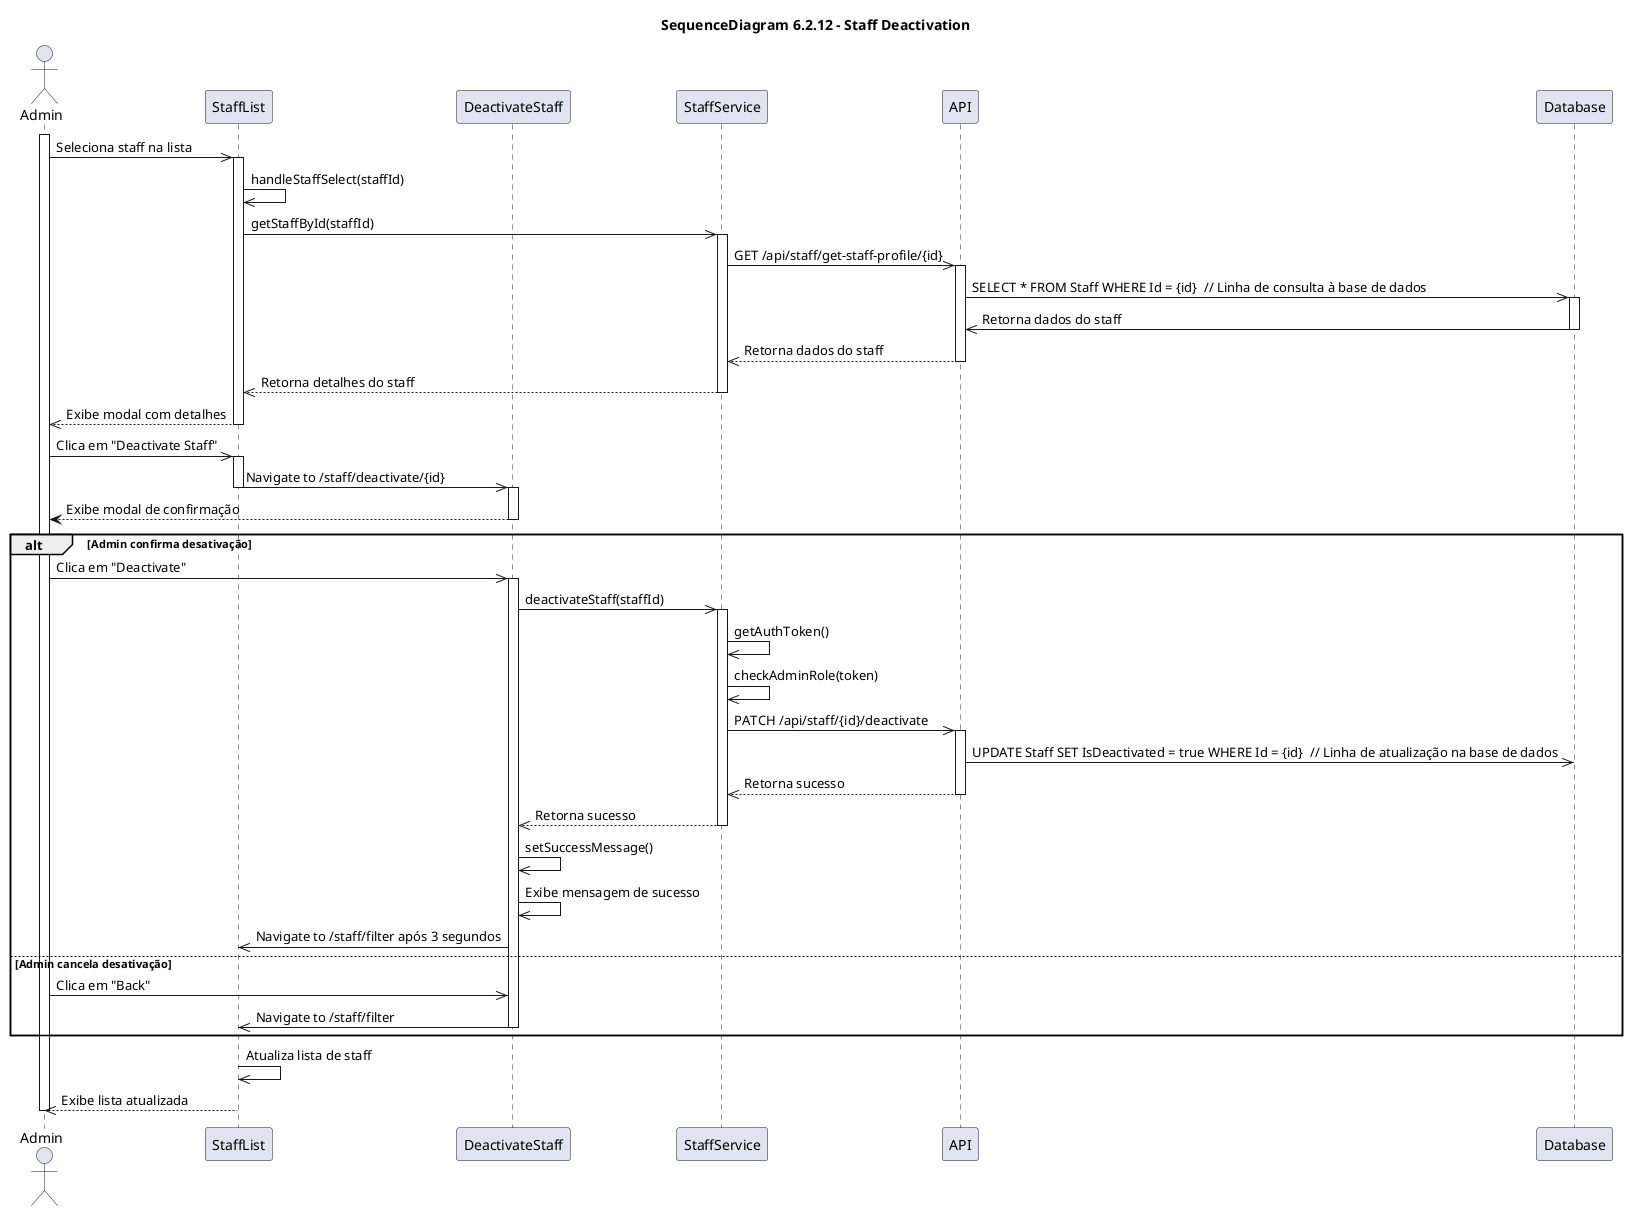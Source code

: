 @startuml namespace "SD US 6.2.12"
title "SequenceDiagram 6.2.12 - Staff Deactivation"

actor Admin
participant StaffList
participant DeactivateStaff
participant StaffService
participant API
participant Database

activate Admin
Admin->>StaffList: Seleciona staff na lista
activate StaffList
StaffList->>StaffList: handleStaffSelect(staffId)
StaffList->>StaffService: getStaffById(staffId)
activate StaffService
StaffService->>API: GET /api/staff/get-staff-profile/{id}
activate API
API->>Database: SELECT * FROM Staff WHERE Id = {id}  // Linha de consulta à base de dados
activate Database
Database->>API: Retorna dados do staff
deactivate Database
API-->>StaffService: Retorna dados do staff
deactivate API
StaffService-->>StaffList: Retorna detalhes do staff
deactivate StaffService
StaffList-->>Admin: Exibe modal com detalhes
deactivate StaffList
Admin->>StaffList: Clica em "Deactivate Staff"
activate StaffList
StaffList->>DeactivateStaff: Navigate to /staff/deactivate/{id}
deactivate StaffList
activate DeactivateStaff
DeactivateStaff-->Admin: Exibe modal de confirmação
deactivate DeactivateStaff

alt Admin confirma desativação
    Admin->>DeactivateStaff: Clica em "Deactivate"
    activate DeactivateStaff
    DeactivateStaff->>StaffService: deactivateStaff(staffId)
    activate StaffService
    StaffService->>StaffService: getAuthToken()
    StaffService->>StaffService: checkAdminRole(token)
    StaffService->>API: PATCH /api/staff/{id}/deactivate
    activate API
    API->>Database: UPDATE Staff SET IsDeactivated = true WHERE Id = {id}  // Linha de atualização na base de dados
    deactivate Database
    API-->>StaffService: Retorna sucesso
    deactivate API
    StaffService-->>DeactivateStaff: Retorna sucesso
    deactivate StaffService
    DeactivateStaff->>DeactivateStaff: setSuccessMessage()
    DeactivateStaff->>DeactivateStaff: Exibe mensagem de sucesso
    DeactivateStaff->>StaffList: Navigate to /staff/filter após 3 segundos
else Admin cancela desativação
    Admin->>DeactivateStaff: Clica em "Back"
    DeactivateStaff->>StaffList: Navigate to /staff/filter
    deactivate DeactivateStaff
end

activate StaffList
StaffList->>StaffList: Atualiza lista de staff
StaffList-->>Admin: Exibe lista atualizada
deactivate StaffList
deactivate Admin
@enduml